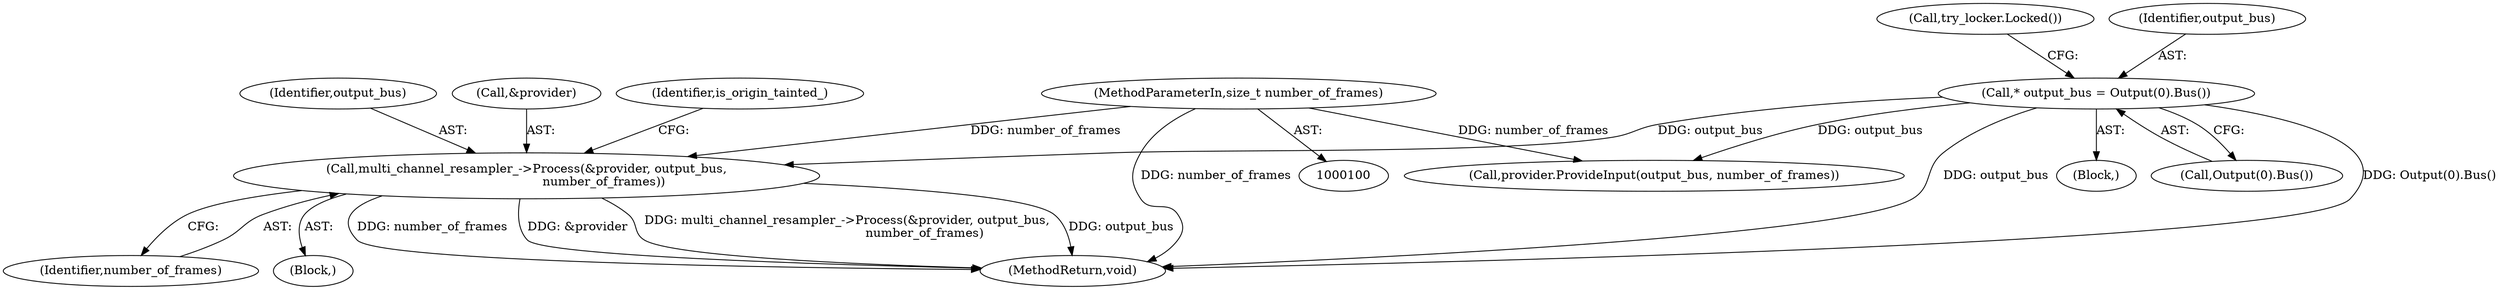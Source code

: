 digraph "0_Chrome_761c75d2d607638ff53c764b4925bcca9be601d8_4@pointer" {
"1000137" [label="(Call,multi_channel_resampler_->Process(&provider, output_bus,\n                                        number_of_frames))"];
"1000104" [label="(Call,* output_bus = Output(0).Bus())"];
"1000101" [label="(MethodParameterIn,size_t number_of_frames)"];
"1000133" [label="(Block,)"];
"1000104" [label="(Call,* output_bus = Output(0).Bus())"];
"1000140" [label="(Identifier,output_bus)"];
"1000147" [label="(Call,provider.ProvideInput(output_bus, number_of_frames))"];
"1000138" [label="(Call,&provider)"];
"1000157" [label="(MethodReturn,void)"];
"1000109" [label="(Call,try_locker.Locked())"];
"1000141" [label="(Identifier,number_of_frames)"];
"1000102" [label="(Block,)"];
"1000151" [label="(Identifier,is_origin_tainted_)"];
"1000137" [label="(Call,multi_channel_resampler_->Process(&provider, output_bus,\n                                        number_of_frames))"];
"1000105" [label="(Identifier,output_bus)"];
"1000106" [label="(Call,Output(0).Bus())"];
"1000101" [label="(MethodParameterIn,size_t number_of_frames)"];
"1000137" -> "1000133"  [label="AST: "];
"1000137" -> "1000141"  [label="CFG: "];
"1000138" -> "1000137"  [label="AST: "];
"1000140" -> "1000137"  [label="AST: "];
"1000141" -> "1000137"  [label="AST: "];
"1000151" -> "1000137"  [label="CFG: "];
"1000137" -> "1000157"  [label="DDG: output_bus"];
"1000137" -> "1000157"  [label="DDG: number_of_frames"];
"1000137" -> "1000157"  [label="DDG: &provider"];
"1000137" -> "1000157"  [label="DDG: multi_channel_resampler_->Process(&provider, output_bus,\n                                        number_of_frames)"];
"1000104" -> "1000137"  [label="DDG: output_bus"];
"1000101" -> "1000137"  [label="DDG: number_of_frames"];
"1000104" -> "1000102"  [label="AST: "];
"1000104" -> "1000106"  [label="CFG: "];
"1000105" -> "1000104"  [label="AST: "];
"1000106" -> "1000104"  [label="AST: "];
"1000109" -> "1000104"  [label="CFG: "];
"1000104" -> "1000157"  [label="DDG: output_bus"];
"1000104" -> "1000157"  [label="DDG: Output(0).Bus()"];
"1000104" -> "1000147"  [label="DDG: output_bus"];
"1000101" -> "1000100"  [label="AST: "];
"1000101" -> "1000157"  [label="DDG: number_of_frames"];
"1000101" -> "1000147"  [label="DDG: number_of_frames"];
}

